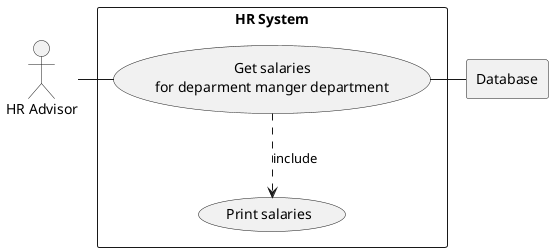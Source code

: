@startuml

actor HR as "HR Advisor"

rectangle Database

rectangle "HR System" {
    usecase UC4 as "Get salaries
    for deparment manger department"

    usecase UCa as "Print salaries"

    HR - UC4
    UC4 ..> UCa : include
    UC4 - Database
}

@enduml